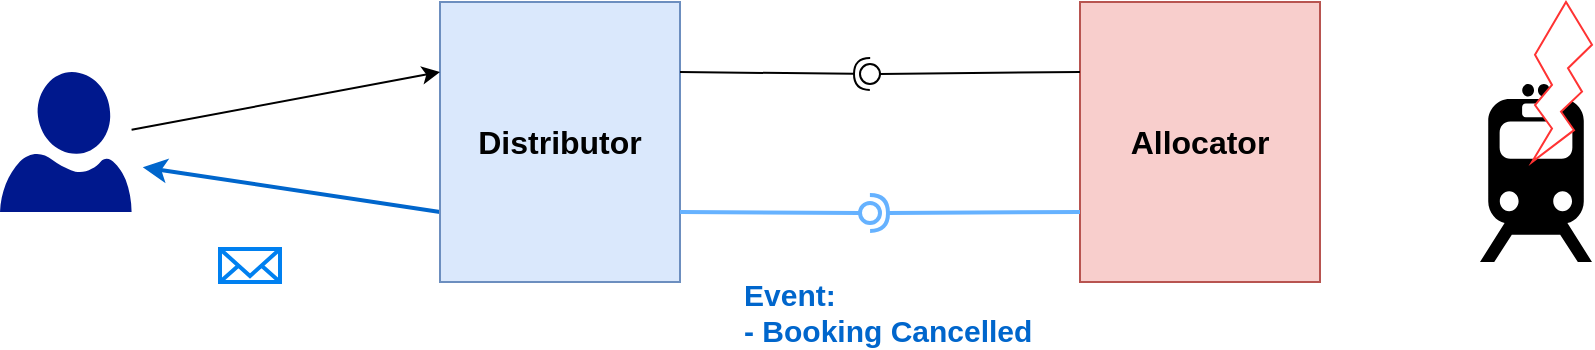 <mxfile>
    <diagram id="oFB6CcAC594AhaVThJXz" name="Seite-1">
        <mxGraphModel dx="803" dy="794" grid="1" gridSize="10" guides="1" tooltips="1" connect="1" arrows="1" fold="1" page="1" pageScale="1" pageWidth="1169" pageHeight="827" math="0" shadow="0">
            <root>
                <mxCell id="0"/>
                <mxCell id="1" parent="0"/>
                <mxCell id="AdF0Kggzv5YeNbQHZzFB-2" value="Allocator" style="rounded=0;whiteSpace=wrap;html=1;fillColor=#f8cecc;strokeColor=#b85450;fontStyle=1;fontSize=16;" parent="1" vertex="1">
                    <mxGeometry x="630" y="340" width="120" height="140" as="geometry"/>
                </mxCell>
                <mxCell id="AdF0Kggzv5YeNbQHZzFB-19" style="edgeStyle=none;rounded=0;orthogonalLoop=1;jettySize=auto;html=1;entryX=1.085;entryY=0.68;entryDx=0;entryDy=0;entryPerimeter=0;exitX=0;exitY=0.75;exitDx=0;exitDy=0;strokeColor=#0066CC;strokeWidth=2;" parent="1" source="AdF0Kggzv5YeNbQHZzFB-3" target="AdF0Kggzv5YeNbQHZzFB-17" edge="1">
                    <mxGeometry relative="1" as="geometry"/>
                </mxCell>
                <mxCell id="AdF0Kggzv5YeNbQHZzFB-3" value="&lt;font style=&quot;font-size: 16px&quot;&gt;Distributor&lt;/font&gt;" style="rounded=0;whiteSpace=wrap;html=1;fillColor=#dae8fc;strokeColor=#6c8ebf;fontStyle=1" parent="1" vertex="1">
                    <mxGeometry x="310" y="340" width="120" height="140" as="geometry"/>
                </mxCell>
                <mxCell id="AdF0Kggzv5YeNbQHZzFB-5" value="" style="shape=mxgraph.signs.transportation.train_2;html=1;pointerEvents=1;fillColor=#000000;strokeColor=none;verticalLabelPosition=bottom;verticalAlign=top;align=center;" parent="1" vertex="1">
                    <mxGeometry x="830" y="381" width="56" height="89" as="geometry"/>
                </mxCell>
                <mxCell id="AdF0Kggzv5YeNbQHZzFB-6" value="" style="verticalLabelPosition=bottom;verticalAlign=top;html=1;shape=mxgraph.basic.flash;strokeColor=#FF3333;" parent="1" vertex="1">
                    <mxGeometry x="856" y="340" width="30" height="80" as="geometry"/>
                </mxCell>
                <mxCell id="AdF0Kggzv5YeNbQHZzFB-7" value="" style="rounded=0;orthogonalLoop=1;jettySize=auto;html=1;endArrow=none;endFill=0;sketch=0;sourcePerimeterSpacing=0;targetPerimeterSpacing=0;exitX=1;exitY=0.75;exitDx=0;exitDy=0;strokeColor=#66B2FF;strokeWidth=2;" parent="1" source="AdF0Kggzv5YeNbQHZzFB-3" target="AdF0Kggzv5YeNbQHZzFB-9" edge="1">
                    <mxGeometry relative="1" as="geometry">
                        <mxPoint x="470" y="635" as="sourcePoint"/>
                    </mxGeometry>
                </mxCell>
                <mxCell id="AdF0Kggzv5YeNbQHZzFB-8" value="" style="rounded=0;orthogonalLoop=1;jettySize=auto;html=1;endArrow=halfCircle;endFill=0;entryX=0.5;entryY=0.5;endSize=6;strokeWidth=2;sketch=0;exitX=0;exitY=0.75;exitDx=0;exitDy=0;strokeColor=#66B2FF;" parent="1" source="AdF0Kggzv5YeNbQHZzFB-2" target="AdF0Kggzv5YeNbQHZzFB-9" edge="1">
                    <mxGeometry relative="1" as="geometry">
                        <mxPoint x="510" y="635" as="sourcePoint"/>
                    </mxGeometry>
                </mxCell>
                <mxCell id="AdF0Kggzv5YeNbQHZzFB-9" value="" style="ellipse;whiteSpace=wrap;html=1;align=center;aspect=fixed;resizable=0;points=[];outlineConnect=0;sketch=0;strokeColor=#66B2FF;strokeWidth=2;" parent="1" vertex="1">
                    <mxGeometry x="520" y="440.5" width="10" height="10" as="geometry"/>
                </mxCell>
                <mxCell id="AdF0Kggzv5YeNbQHZzFB-10" value="&lt;b style=&quot;font-size: 15px&quot;&gt;&lt;font color=&quot;#0066cc&quot; style=&quot;font-size: 15px&quot;&gt;Event:&lt;br style=&quot;font-size: 15px&quot;&gt;- Booking Cancelled&lt;/font&gt;&lt;/b&gt;" style="rounded=0;whiteSpace=wrap;html=1;strokeColor=none;align=left;fontSize=15;fillColor=none;" parent="1" vertex="1">
                    <mxGeometry x="460" y="480" width="150" height="30" as="geometry"/>
                </mxCell>
                <mxCell id="AdF0Kggzv5YeNbQHZzFB-12" value="" style="html=1;verticalLabelPosition=bottom;align=center;labelBackgroundColor=#ffffff;verticalAlign=top;strokeWidth=2;strokeColor=#0080F0;shadow=0;dashed=0;shape=mxgraph.ios7.icons.mail;" parent="1" vertex="1">
                    <mxGeometry x="200" y="463.5" width="30" height="16.5" as="geometry"/>
                </mxCell>
                <mxCell id="AdF0Kggzv5YeNbQHZzFB-14" value="" style="rounded=0;orthogonalLoop=1;jettySize=auto;html=1;endArrow=none;endFill=0;sketch=0;sourcePerimeterSpacing=0;targetPerimeterSpacing=0;exitX=0;exitY=0.25;exitDx=0;exitDy=0;" parent="1" source="AdF0Kggzv5YeNbQHZzFB-2" target="AdF0Kggzv5YeNbQHZzFB-16" edge="1">
                    <mxGeometry relative="1" as="geometry">
                        <mxPoint x="530" y="205" as="sourcePoint"/>
                    </mxGeometry>
                </mxCell>
                <mxCell id="AdF0Kggzv5YeNbQHZzFB-15" value="" style="rounded=0;orthogonalLoop=1;jettySize=auto;html=1;endArrow=halfCircle;endFill=0;entryX=0.5;entryY=0.5;endSize=6;strokeWidth=1;sketch=0;exitX=1;exitY=0.25;exitDx=0;exitDy=0;" parent="1" source="AdF0Kggzv5YeNbQHZzFB-3" target="AdF0Kggzv5YeNbQHZzFB-16" edge="1">
                    <mxGeometry relative="1" as="geometry">
                        <mxPoint x="570" y="205" as="sourcePoint"/>
                    </mxGeometry>
                </mxCell>
                <mxCell id="AdF0Kggzv5YeNbQHZzFB-16" value="" style="ellipse;whiteSpace=wrap;html=1;align=center;aspect=fixed;resizable=0;points=[];outlineConnect=0;sketch=0;strokeColor=#000000;" parent="1" vertex="1">
                    <mxGeometry x="520" y="371" width="10" height="10" as="geometry"/>
                </mxCell>
                <mxCell id="AdF0Kggzv5YeNbQHZzFB-18" style="edgeStyle=none;rounded=0;orthogonalLoop=1;jettySize=auto;html=1;entryX=0;entryY=0.25;entryDx=0;entryDy=0;" parent="1" source="AdF0Kggzv5YeNbQHZzFB-17" target="AdF0Kggzv5YeNbQHZzFB-3" edge="1">
                    <mxGeometry relative="1" as="geometry"/>
                </mxCell>
                <mxCell id="AdF0Kggzv5YeNbQHZzFB-17" value="" style="sketch=0;aspect=fixed;pointerEvents=1;shadow=0;dashed=0;html=1;strokeColor=none;labelPosition=center;verticalLabelPosition=bottom;verticalAlign=top;align=center;fillColor=#00188D;shape=mxgraph.azure.user" parent="1" vertex="1">
                    <mxGeometry x="90" y="375" width="65.8" height="70" as="geometry"/>
                </mxCell>
            </root>
        </mxGraphModel>
    </diagram>
</mxfile>